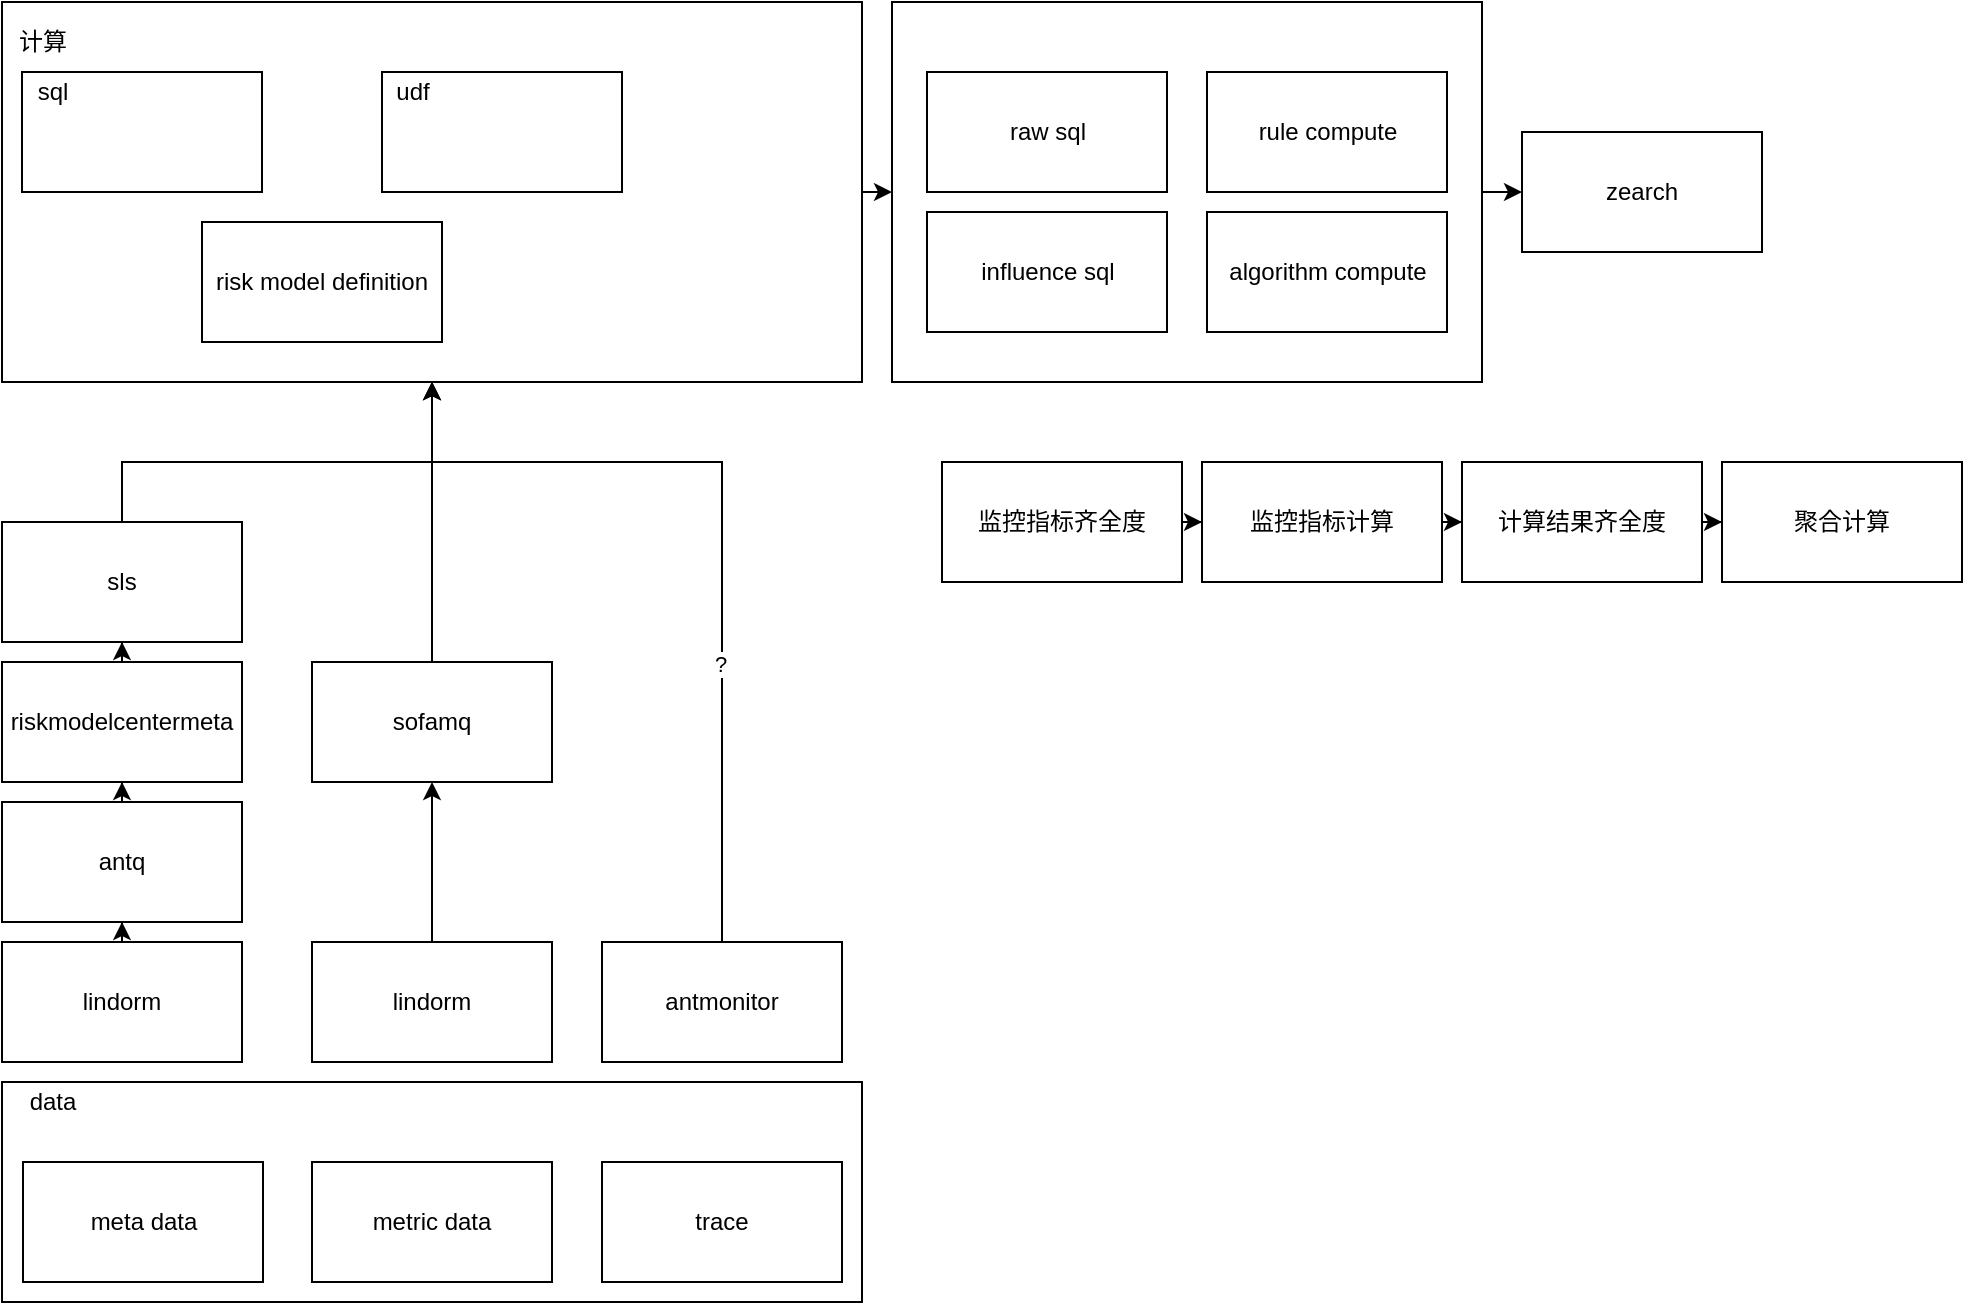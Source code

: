 <mxfile version="13.3.5" type="github">
  <diagram id="ZP2TG03qfkL2DJtYmvDO" name="Page-1">
    <mxGraphModel dx="1426" dy="740" grid="1" gridSize="10" guides="1" tooltips="1" connect="1" arrows="1" fold="1" page="1" pageScale="1" pageWidth="827" pageHeight="1169" math="0" shadow="0">
      <root>
        <mxCell id="0" />
        <mxCell id="1" parent="0" />
        <mxCell id="2bRfoJ32zqvtklQtxoyz-49" style="edgeStyle=orthogonalEdgeStyle;rounded=0;orthogonalLoop=1;jettySize=auto;html=1;exitX=1;exitY=0.5;exitDx=0;exitDy=0;entryX=0;entryY=0.5;entryDx=0;entryDy=0;" edge="1" parent="1" source="2bRfoJ32zqvtklQtxoyz-44" target="2bRfoJ32zqvtklQtxoyz-48">
          <mxGeometry relative="1" as="geometry" />
        </mxCell>
        <mxCell id="2bRfoJ32zqvtklQtxoyz-44" value="" style="rounded=0;whiteSpace=wrap;html=1;" vertex="1" parent="1">
          <mxGeometry x="535" y="210" width="295" height="190" as="geometry" />
        </mxCell>
        <mxCell id="2bRfoJ32zqvtklQtxoyz-47" style="edgeStyle=orthogonalEdgeStyle;rounded=0;orthogonalLoop=1;jettySize=auto;html=1;exitX=1;exitY=0.5;exitDx=0;exitDy=0;entryX=0;entryY=0.5;entryDx=0;entryDy=0;" edge="1" parent="1" source="2bRfoJ32zqvtklQtxoyz-1" target="2bRfoJ32zqvtklQtxoyz-44">
          <mxGeometry relative="1" as="geometry" />
        </mxCell>
        <mxCell id="2bRfoJ32zqvtklQtxoyz-1" value="" style="rounded=0;whiteSpace=wrap;html=1;" vertex="1" parent="1">
          <mxGeometry x="90" y="210" width="430" height="190" as="geometry" />
        </mxCell>
        <mxCell id="2bRfoJ32zqvtklQtxoyz-2" value="计算" style="text;html=1;align=center;verticalAlign=middle;resizable=0;points=[];autosize=1;" vertex="1" parent="1">
          <mxGeometry x="90" y="220" width="40" height="20" as="geometry" />
        </mxCell>
        <mxCell id="2bRfoJ32zqvtklQtxoyz-3" value="" style="rounded=0;whiteSpace=wrap;html=1;" vertex="1" parent="1">
          <mxGeometry x="100" y="245" width="120" height="60" as="geometry" />
        </mxCell>
        <mxCell id="2bRfoJ32zqvtklQtxoyz-4" value="sql" style="text;html=1;align=center;verticalAlign=middle;resizable=0;points=[];autosize=1;" vertex="1" parent="1">
          <mxGeometry x="100" y="245" width="30" height="20" as="geometry" />
        </mxCell>
        <mxCell id="2bRfoJ32zqvtklQtxoyz-5" value="" style="rounded=0;whiteSpace=wrap;html=1;" vertex="1" parent="1">
          <mxGeometry x="280" y="245" width="120" height="60" as="geometry" />
        </mxCell>
        <mxCell id="2bRfoJ32zqvtklQtxoyz-6" value="udf" style="text;html=1;align=center;verticalAlign=middle;resizable=0;points=[];autosize=1;" vertex="1" parent="1">
          <mxGeometry x="280" y="245" width="30" height="20" as="geometry" />
        </mxCell>
        <mxCell id="2bRfoJ32zqvtklQtxoyz-7" value="risk model definition" style="rounded=0;whiteSpace=wrap;html=1;" vertex="1" parent="1">
          <mxGeometry x="190" y="320" width="120" height="60" as="geometry" />
        </mxCell>
        <mxCell id="2bRfoJ32zqvtklQtxoyz-8" value="" style="rounded=0;whiteSpace=wrap;html=1;" vertex="1" parent="1">
          <mxGeometry x="90" y="750" width="430" height="110" as="geometry" />
        </mxCell>
        <mxCell id="2bRfoJ32zqvtklQtxoyz-9" value="data" style="text;html=1;align=center;verticalAlign=middle;resizable=0;points=[];autosize=1;" vertex="1" parent="1">
          <mxGeometry x="95" y="750" width="40" height="20" as="geometry" />
        </mxCell>
        <mxCell id="2bRfoJ32zqvtklQtxoyz-11" value="meta data" style="rounded=0;whiteSpace=wrap;html=1;" vertex="1" parent="1">
          <mxGeometry x="100.5" y="790" width="120" height="60" as="geometry" />
        </mxCell>
        <mxCell id="2bRfoJ32zqvtklQtxoyz-12" value="metric data" style="rounded=0;whiteSpace=wrap;html=1;" vertex="1" parent="1">
          <mxGeometry x="245" y="790" width="120" height="60" as="geometry" />
        </mxCell>
        <mxCell id="2bRfoJ32zqvtklQtxoyz-14" value="trace" style="rounded=0;whiteSpace=wrap;html=1;" vertex="1" parent="1">
          <mxGeometry x="390" y="790" width="120" height="60" as="geometry" />
        </mxCell>
        <mxCell id="2bRfoJ32zqvtklQtxoyz-16" value="raw sql" style="rounded=0;whiteSpace=wrap;html=1;" vertex="1" parent="1">
          <mxGeometry x="552.5" y="245" width="120" height="60" as="geometry" />
        </mxCell>
        <mxCell id="2bRfoJ32zqvtklQtxoyz-18" value="influence sql" style="rounded=0;whiteSpace=wrap;html=1;" vertex="1" parent="1">
          <mxGeometry x="552.5" y="315" width="120" height="60" as="geometry" />
        </mxCell>
        <mxCell id="2bRfoJ32zqvtklQtxoyz-19" value="rule compute" style="rounded=0;whiteSpace=wrap;html=1;" vertex="1" parent="1">
          <mxGeometry x="692.5" y="245" width="120" height="60" as="geometry" />
        </mxCell>
        <mxCell id="2bRfoJ32zqvtklQtxoyz-20" value="algorithm compute" style="rounded=0;whiteSpace=wrap;html=1;" vertex="1" parent="1">
          <mxGeometry x="692.5" y="315" width="120" height="60" as="geometry" />
        </mxCell>
        <mxCell id="2bRfoJ32zqvtklQtxoyz-28" value="" style="edgeStyle=orthogonalEdgeStyle;rounded=0;orthogonalLoop=1;jettySize=auto;html=1;" edge="1" parent="1" source="2bRfoJ32zqvtklQtxoyz-26" target="2bRfoJ32zqvtklQtxoyz-27">
          <mxGeometry relative="1" as="geometry" />
        </mxCell>
        <mxCell id="2bRfoJ32zqvtklQtxoyz-26" value="监控指标齐全度" style="rounded=0;whiteSpace=wrap;html=1;" vertex="1" parent="1">
          <mxGeometry x="560" y="440" width="120" height="60" as="geometry" />
        </mxCell>
        <mxCell id="2bRfoJ32zqvtklQtxoyz-30" value="" style="edgeStyle=orthogonalEdgeStyle;rounded=0;orthogonalLoop=1;jettySize=auto;html=1;" edge="1" parent="1" source="2bRfoJ32zqvtklQtxoyz-27" target="2bRfoJ32zqvtklQtxoyz-29">
          <mxGeometry relative="1" as="geometry" />
        </mxCell>
        <mxCell id="2bRfoJ32zqvtklQtxoyz-27" value="监控指标计算" style="rounded=0;whiteSpace=wrap;html=1;" vertex="1" parent="1">
          <mxGeometry x="690" y="440" width="120" height="60" as="geometry" />
        </mxCell>
        <mxCell id="2bRfoJ32zqvtklQtxoyz-32" value="" style="edgeStyle=orthogonalEdgeStyle;rounded=0;orthogonalLoop=1;jettySize=auto;html=1;" edge="1" parent="1" source="2bRfoJ32zqvtklQtxoyz-29" target="2bRfoJ32zqvtklQtxoyz-31">
          <mxGeometry relative="1" as="geometry" />
        </mxCell>
        <mxCell id="2bRfoJ32zqvtklQtxoyz-29" value="计算结果齐全度" style="rounded=0;whiteSpace=wrap;html=1;" vertex="1" parent="1">
          <mxGeometry x="820" y="440" width="120" height="60" as="geometry" />
        </mxCell>
        <mxCell id="2bRfoJ32zqvtklQtxoyz-31" value="聚合计算" style="rounded=0;whiteSpace=wrap;html=1;" vertex="1" parent="1">
          <mxGeometry x="950" y="440" width="120" height="60" as="geometry" />
        </mxCell>
        <mxCell id="2bRfoJ32zqvtklQtxoyz-37" value="" style="edgeStyle=orthogonalEdgeStyle;rounded=0;orthogonalLoop=1;jettySize=auto;html=1;" edge="1" parent="1" source="2bRfoJ32zqvtklQtxoyz-35" target="2bRfoJ32zqvtklQtxoyz-36">
          <mxGeometry relative="1" as="geometry" />
        </mxCell>
        <mxCell id="2bRfoJ32zqvtklQtxoyz-35" value="lindorm" style="rounded=0;whiteSpace=wrap;html=1;" vertex="1" parent="1">
          <mxGeometry x="90" y="680" width="120" height="60" as="geometry" />
        </mxCell>
        <mxCell id="2bRfoJ32zqvtklQtxoyz-39" value="" style="edgeStyle=orthogonalEdgeStyle;rounded=0;orthogonalLoop=1;jettySize=auto;html=1;" edge="1" parent="1" source="2bRfoJ32zqvtklQtxoyz-36" target="2bRfoJ32zqvtklQtxoyz-38">
          <mxGeometry relative="1" as="geometry" />
        </mxCell>
        <mxCell id="2bRfoJ32zqvtklQtxoyz-36" value="antq" style="rounded=0;whiteSpace=wrap;html=1;" vertex="1" parent="1">
          <mxGeometry x="90" y="610" width="120" height="60" as="geometry" />
        </mxCell>
        <mxCell id="2bRfoJ32zqvtklQtxoyz-41" value="" style="edgeStyle=orthogonalEdgeStyle;rounded=0;orthogonalLoop=1;jettySize=auto;html=1;" edge="1" parent="1" source="2bRfoJ32zqvtklQtxoyz-38" target="2bRfoJ32zqvtklQtxoyz-40">
          <mxGeometry relative="1" as="geometry" />
        </mxCell>
        <mxCell id="2bRfoJ32zqvtklQtxoyz-38" value="riskmodelcentermeta" style="rounded=0;whiteSpace=wrap;html=1;" vertex="1" parent="1">
          <mxGeometry x="90" y="540" width="120" height="60" as="geometry" />
        </mxCell>
        <mxCell id="2bRfoJ32zqvtklQtxoyz-42" value="" style="edgeStyle=orthogonalEdgeStyle;rounded=0;orthogonalLoop=1;jettySize=auto;html=1;" edge="1" parent="1" source="2bRfoJ32zqvtklQtxoyz-40" target="2bRfoJ32zqvtklQtxoyz-1">
          <mxGeometry relative="1" as="geometry">
            <Array as="points">
              <mxPoint x="150" y="440" />
              <mxPoint x="305" y="440" />
            </Array>
          </mxGeometry>
        </mxCell>
        <mxCell id="2bRfoJ32zqvtklQtxoyz-40" value="sls" style="rounded=0;whiteSpace=wrap;html=1;" vertex="1" parent="1">
          <mxGeometry x="90" y="470" width="120" height="60" as="geometry" />
        </mxCell>
        <mxCell id="2bRfoJ32zqvtklQtxoyz-48" value="zearch" style="rounded=0;whiteSpace=wrap;html=1;" vertex="1" parent="1">
          <mxGeometry x="850" y="275" width="120" height="60" as="geometry" />
        </mxCell>
        <mxCell id="2bRfoJ32zqvtklQtxoyz-52" value="" style="edgeStyle=orthogonalEdgeStyle;rounded=0;orthogonalLoop=1;jettySize=auto;html=1;" edge="1" parent="1" source="2bRfoJ32zqvtklQtxoyz-50" target="2bRfoJ32zqvtklQtxoyz-51">
          <mxGeometry relative="1" as="geometry" />
        </mxCell>
        <mxCell id="2bRfoJ32zqvtklQtxoyz-50" value="lindorm" style="rounded=0;whiteSpace=wrap;html=1;" vertex="1" parent="1">
          <mxGeometry x="245" y="680" width="120" height="60" as="geometry" />
        </mxCell>
        <mxCell id="2bRfoJ32zqvtklQtxoyz-56" style="edgeStyle=orthogonalEdgeStyle;rounded=0;orthogonalLoop=1;jettySize=auto;html=1;exitX=0.5;exitY=0;exitDx=0;exitDy=0;" edge="1" parent="1" source="2bRfoJ32zqvtklQtxoyz-51" target="2bRfoJ32zqvtklQtxoyz-1">
          <mxGeometry relative="1" as="geometry" />
        </mxCell>
        <mxCell id="2bRfoJ32zqvtklQtxoyz-51" value="sofamq" style="rounded=0;whiteSpace=wrap;html=1;" vertex="1" parent="1">
          <mxGeometry x="245" y="540" width="120" height="60" as="geometry" />
        </mxCell>
        <mxCell id="2bRfoJ32zqvtklQtxoyz-59" value="" style="edgeStyle=orthogonalEdgeStyle;rounded=0;orthogonalLoop=1;jettySize=auto;html=1;entryX=0.5;entryY=1;entryDx=0;entryDy=0;" edge="1" parent="1" source="2bRfoJ32zqvtklQtxoyz-57" target="2bRfoJ32zqvtklQtxoyz-1">
          <mxGeometry relative="1" as="geometry">
            <mxPoint x="450" y="600" as="targetPoint" />
            <Array as="points">
              <mxPoint x="450" y="440" />
              <mxPoint x="305" y="440" />
            </Array>
          </mxGeometry>
        </mxCell>
        <mxCell id="2bRfoJ32zqvtklQtxoyz-60" value="?" style="edgeLabel;html=1;align=center;verticalAlign=middle;resizable=0;points=[];" vertex="1" connectable="0" parent="2bRfoJ32zqvtklQtxoyz-59">
          <mxGeometry x="-0.346" y="1" relative="1" as="geometry">
            <mxPoint as="offset" />
          </mxGeometry>
        </mxCell>
        <mxCell id="2bRfoJ32zqvtklQtxoyz-57" value="antmonitor" style="rounded=0;whiteSpace=wrap;html=1;" vertex="1" parent="1">
          <mxGeometry x="390" y="680" width="120" height="60" as="geometry" />
        </mxCell>
      </root>
    </mxGraphModel>
  </diagram>
</mxfile>
